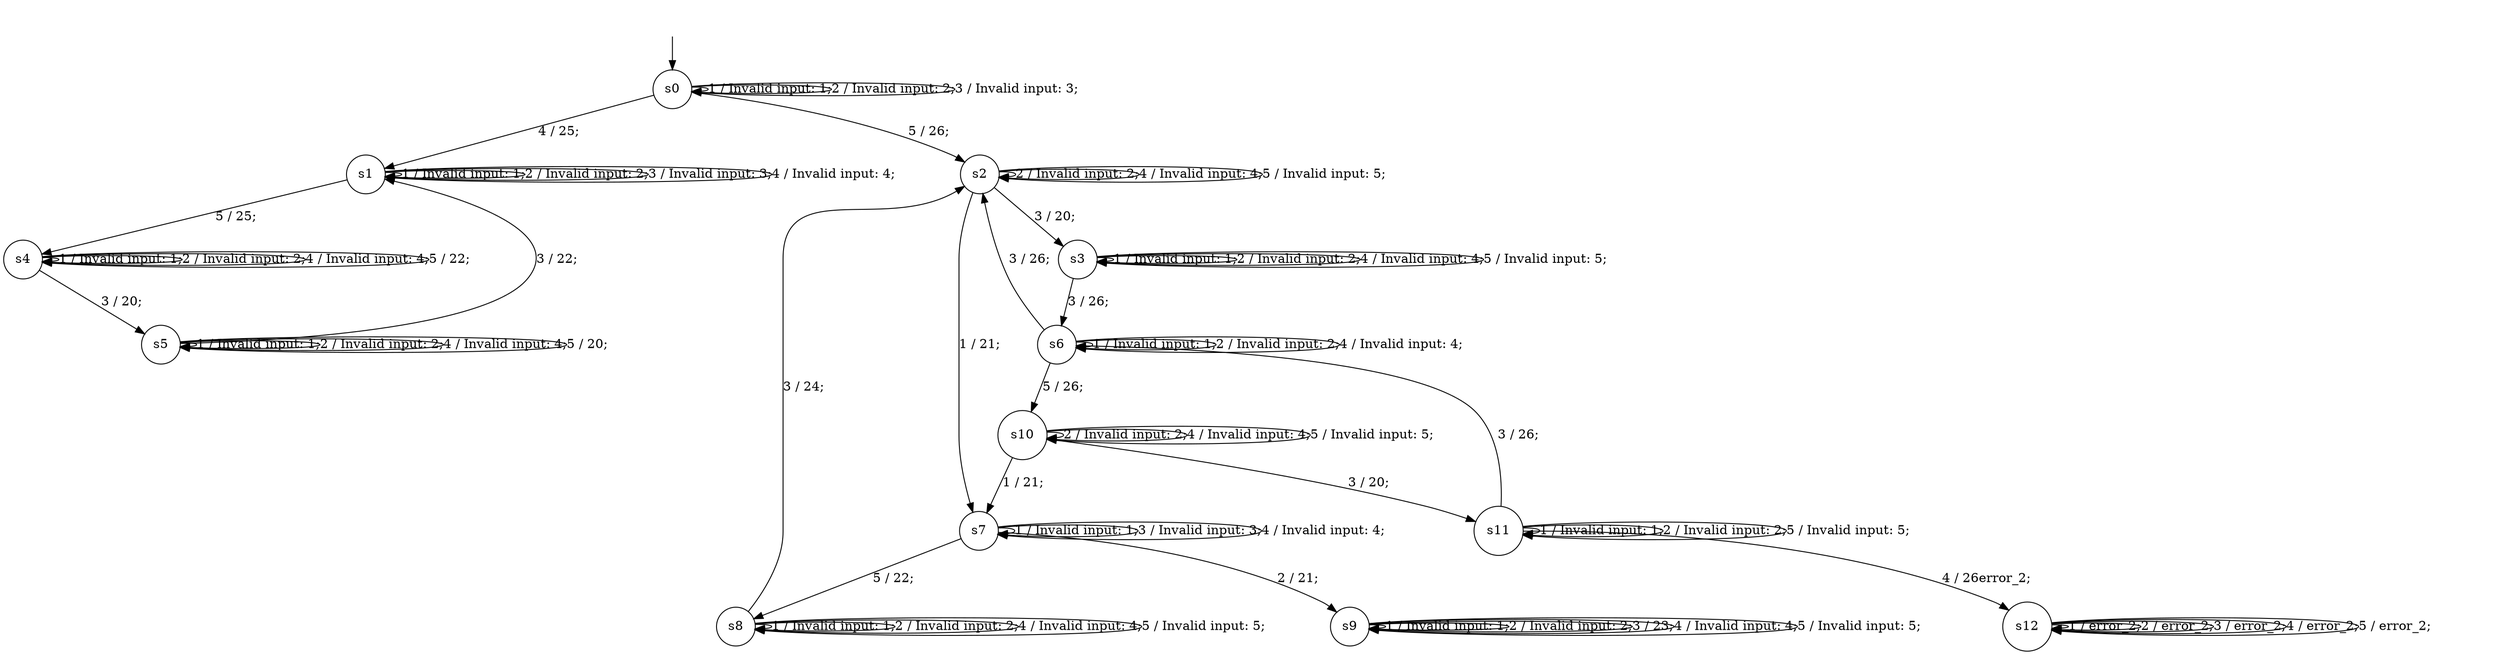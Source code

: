 digraph g {
__start0 [label="" shape="none"];

	s0 [shape="circle" label="s0"];
	s1 [shape="circle" label="s1"];
	s2 [shape="circle" label="s2"];
	s3 [shape="circle" label="s3"];
	s4 [shape="circle" label="s4"];
	s5 [shape="circle" label="s5"];
	s6 [shape="circle" label="s6"];
	s7 [shape="circle" label="s7"];
	s8 [shape="circle" label="s8"];
	s9 [shape="circle" label="s9"];
	s10 [shape="circle" label="s10"];
	s11 [shape="circle" label="s11"];
	s12 [shape="circle" label="s12"];
	s0 -> s0 [label="1 / Invalid input: 1;"];
	s0 -> s0 [label="2 / Invalid input: 2;"];
	s0 -> s0 [label="3 / Invalid input: 3;"];
	s0 -> s1 [label="4 / 25;"];
	s0 -> s2 [label="5 / 26;"];
	s1 -> s1 [label="1 / Invalid input: 1;"];
	s1 -> s1 [label="2 / Invalid input: 2;"];
	s1 -> s1 [label="3 / Invalid input: 3;"];
	s1 -> s1 [label="4 / Invalid input: 4;"];
	s1 -> s4 [label="5 / 25;"];
	s2 -> s7 [label="1 / 21;"];
	s2 -> s2 [label="2 / Invalid input: 2;"];
	s2 -> s3 [label="3 / 20;"];
	s2 -> s2 [label="4 / Invalid input: 4;"];
	s2 -> s2 [label="5 / Invalid input: 5;"];
	s3 -> s3 [label="1 / Invalid input: 1;"];
	s3 -> s3 [label="2 / Invalid input: 2;"];
	s3 -> s6 [label="3 / 26;"];
	s3 -> s3 [label="4 / Invalid input: 4;"];
	s3 -> s3 [label="5 / Invalid input: 5;"];
	s4 -> s4 [label="1 / Invalid input: 1;"];
	s4 -> s4 [label="2 / Invalid input: 2;"];
	s4 -> s5 [label="3 / 20;"];
	s4 -> s4 [label="4 / Invalid input: 4;"];
	s4 -> s4 [label="5 / 22;"];
	s5 -> s5 [label="1 / Invalid input: 1;"];
	s5 -> s5 [label="2 / Invalid input: 2;"];
	s5 -> s1 [label="3 / 22;"];
	s5 -> s5 [label="4 / Invalid input: 4;"];
	s5 -> s5 [label="5 / 20;"];
	s6 -> s6 [label="1 / Invalid input: 1;"];
	s6 -> s6 [label="2 / Invalid input: 2;"];
	s6 -> s2 [label="3 / 26;"];
	s6 -> s6 [label="4 / Invalid input: 4;"];
	s6 -> s10 [label="5 / 26;"];
	s7 -> s7 [label="1 / Invalid input: 1;"];
	s7 -> s9 [label="2 / 21;"];
	s7 -> s7 [label="3 / Invalid input: 3;"];
	s7 -> s7 [label="4 / Invalid input: 4;"];
	s7 -> s8 [label="5 / 22;"];
	s8 -> s8 [label="1 / Invalid input: 1;"];
	s8 -> s8 [label="2 / Invalid input: 2;"];
	s8 -> s2 [label="3 / 24;"];
	s8 -> s8 [label="4 / Invalid input: 4;"];
	s8 -> s8 [label="5 / Invalid input: 5;"];
	s9 -> s9 [label="1 / Invalid input: 1;"];
	s9 -> s9 [label="2 / Invalid input: 2;"];
	s9 -> s9 [label="3 / 23;"];
	s9 -> s9 [label="4 / Invalid input: 4;"];
	s9 -> s9 [label="5 / Invalid input: 5;"];
	s10 -> s7 [label="1 / 21;"];
	s10 -> s10 [label="2 / Invalid input: 2;"];
	s10 -> s11 [label="3 / 20;"];
	s10 -> s10 [label="4 / Invalid input: 4;"];
	s10 -> s10 [label="5 / Invalid input: 5;"];
	s11 -> s11 [label="1 / Invalid input: 1;"];
	s11 -> s11 [label="2 / Invalid input: 2;"];
	s11 -> s6 [label="3 / 26;"];
	s11 -> s12 [label="4 / 26error_2;"];
	s11 -> s11 [label="5 / Invalid input: 5;"];
	s12 -> s12 [label="1 / error_2;"];
	s12 -> s12 [label="2 / error_2;"];
	s12 -> s12 [label="3 / error_2;"];
	s12 -> s12 [label="4 / error_2;"];
	s12 -> s12 [label="5 / error_2;"];

__start0 -> s0;
}
